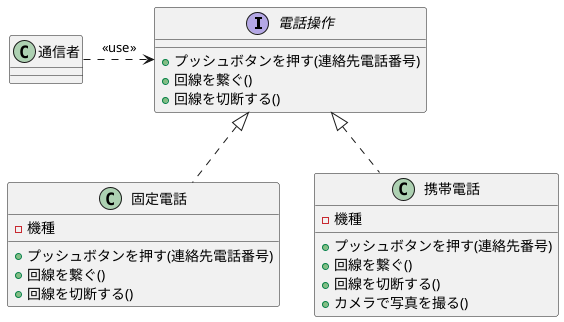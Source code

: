 @startuml

    interface "電話操作" as Telephone {
        + プッシュボタンを押す(連絡先電話番号)
        + 回線を繋ぐ()
        + 回線を切断する()
    }

    class "通信者" as User

    class "固定電話" as Homephone {
        - 機種
        + プッシュボタンを押す(連絡先電話番号)
        + 回線を繋ぐ()
        + 回線を切断する()
    }

    class "携帯電話" as Cellphone  {
         - 機種
         + プッシュボタンを押す(連絡先番号)
         + 回線を繋ぐ()
         + 回線を切断する()
         + カメラで写真を撮る()
    }

    User .> Telephone: <<use>>
    Telephone <|.. Homephone
    Telephone <|.. Cellphone

@enduml
